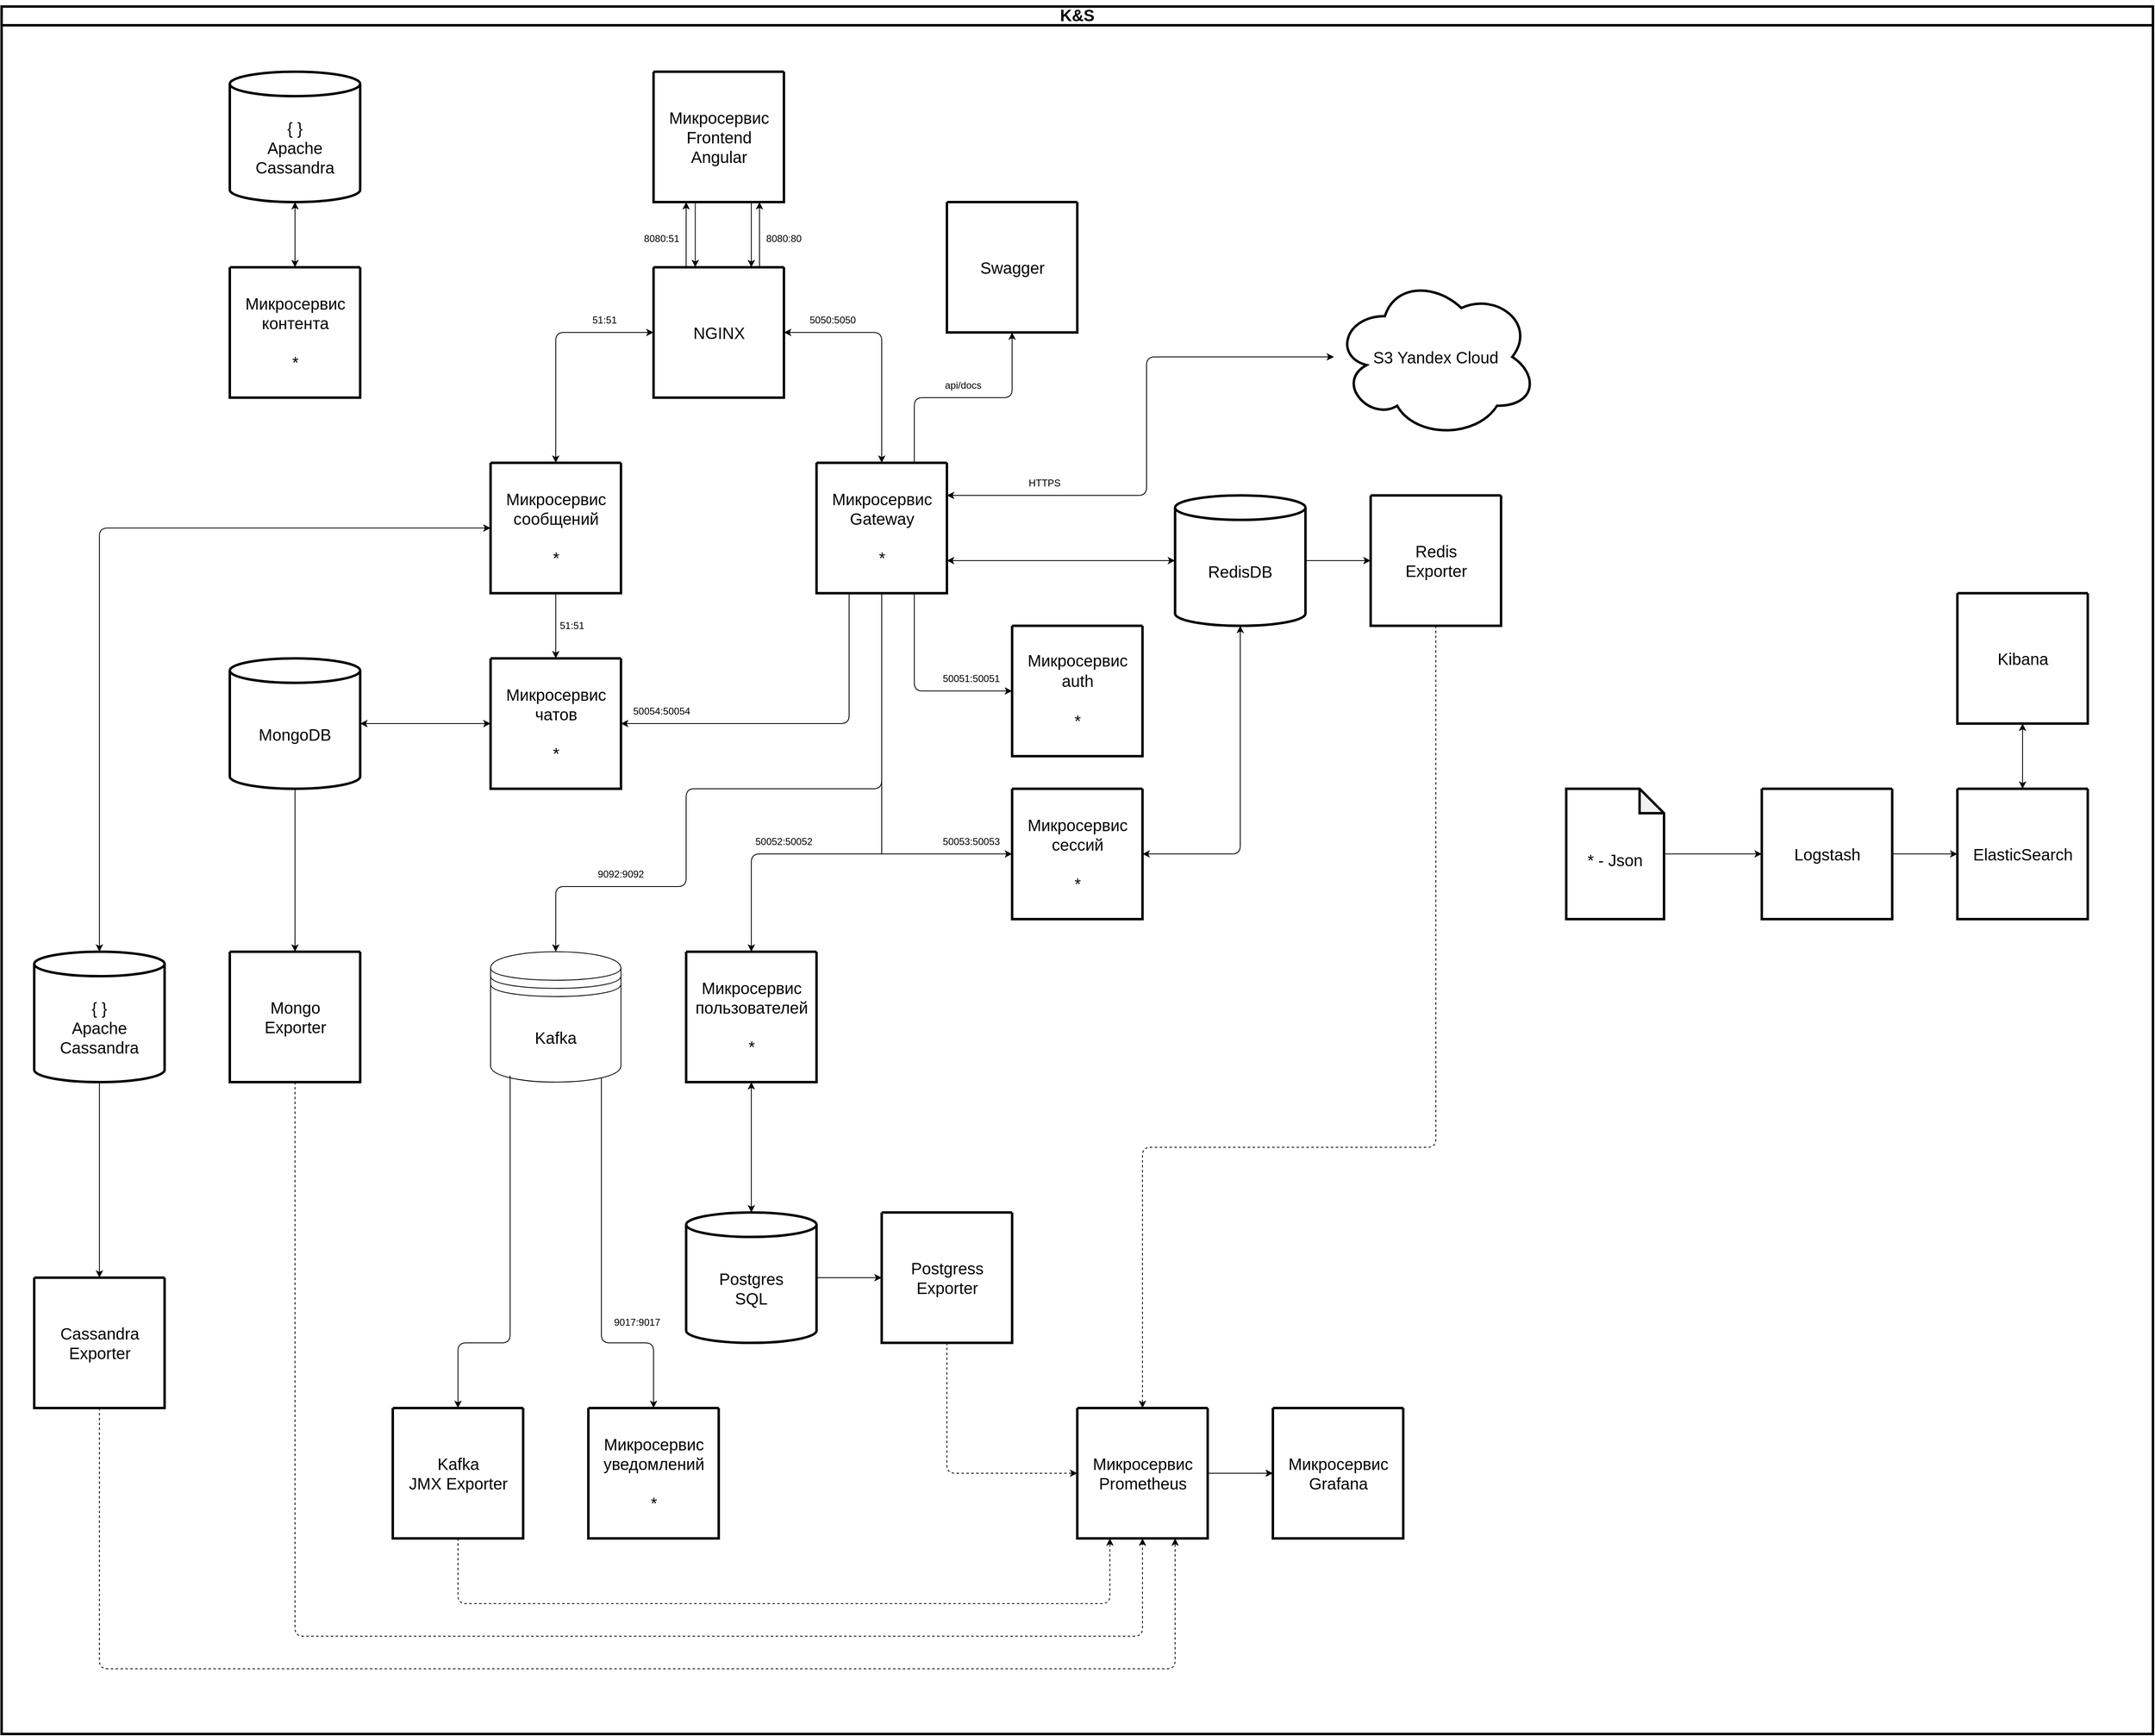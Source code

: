 <mxfile>
    <diagram id="F9RuldsObmJXAy2QWL_w" name="Page-1">
        <mxGraphModel dx="1304" dy="787" grid="1" gridSize="10" guides="1" tooltips="1" connect="1" arrows="1" fold="1" page="1" pageScale="1" pageWidth="2720" pageHeight="2200" math="0" shadow="0">
            <root>
                <mxCell id="0"/>
                <mxCell id="1" parent="0"/>
                <mxCell id="5" value="&lt;p style=&quot;line-height: 100%;&quot;&gt;&lt;font style=&quot;font-size: 20px;&quot;&gt;K&amp;amp;S&lt;/font&gt;&lt;/p&gt;" style="swimlane;whiteSpace=wrap;html=1;spacing=2;fontStyle=1;strokeWidth=3;movable=0;resizable=0;rotatable=0;deletable=0;editable=0;connectable=0;" parent="1" vertex="1">
                    <mxGeometry x="40" y="40" width="2640" height="2120" as="geometry">
                        <mxRectangle x="40" y="40" width="80" height="50" as="alternateBounds"/>
                    </mxGeometry>
                </mxCell>
                <mxCell id="43" value="" style="swimlane;startSize=0;strokeWidth=3;fontSize=20;" parent="5" vertex="1">
                    <mxGeometry x="800" y="80" width="160" height="160" as="geometry"/>
                </mxCell>
                <mxCell id="49" value="Микросервис&lt;br&gt;Frontend&lt;br&gt;Angular" style="text;html=1;align=center;verticalAlign=middle;resizable=0;points=[];autosize=1;strokeColor=none;fillColor=none;fontSize=20;" parent="43" vertex="1">
                    <mxGeometry x="5" y="35" width="150" height="90" as="geometry"/>
                </mxCell>
                <mxCell id="37" value="" style="swimlane;startSize=0;fontSize=20;strokeWidth=3;" parent="5" vertex="1">
                    <mxGeometry x="800" y="320" width="160" height="160" as="geometry">
                        <mxRectangle x="240" y="290" width="50" height="40" as="alternateBounds"/>
                    </mxGeometry>
                </mxCell>
                <mxCell id="38" value="NGINX" style="text;html=1;align=center;verticalAlign=middle;resizable=0;points=[];autosize=1;strokeColor=none;fillColor=none;fontSize=20;" parent="37" vertex="1">
                    <mxGeometry x="35" y="60" width="90" height="40" as="geometry"/>
                </mxCell>
                <mxCell id="22" value="" style="swimlane;startSize=0;strokeWidth=3;fontSize=16;" parent="5" vertex="1">
                    <mxGeometry x="600" y="560" width="160" height="160" as="geometry"/>
                </mxCell>
                <mxCell id="11" value="Микросервис&lt;br style=&quot;font-size: 20px;&quot;&gt;сообщений&lt;br&gt;&lt;br&gt;*" style="text;html=1;align=center;verticalAlign=middle;resizable=0;points=[];autosize=1;strokeColor=none;fillColor=none;fontSize=20;" parent="22" vertex="1">
                    <mxGeometry x="5" y="25" width="150" height="110" as="geometry"/>
                </mxCell>
                <mxCell id="20" value="" style="swimlane;startSize=0;strokeWidth=3;fontSize=16;" parent="5" vertex="1">
                    <mxGeometry x="600" y="800" width="160" height="160" as="geometry"/>
                </mxCell>
                <mxCell id="10" value="Микросервис&lt;br style=&quot;font-size: 20px;&quot;&gt;чатов&lt;br&gt;&lt;br&gt;*" style="text;html=1;align=center;verticalAlign=middle;resizable=0;points=[];autosize=1;strokeColor=none;fillColor=none;fontSize=20;" parent="20" vertex="1">
                    <mxGeometry x="5" y="25" width="150" height="110" as="geometry"/>
                </mxCell>
                <mxCell id="26" value="" style="swimlane;startSize=0;fontSize=20;strokeWidth=3;" parent="5" vertex="1">
                    <mxGeometry x="1000" y="560" width="160" height="160" as="geometry">
                        <mxRectangle x="240" y="290" width="50" height="40" as="alternateBounds"/>
                    </mxGeometry>
                </mxCell>
                <mxCell id="14" value="&lt;font style=&quot;font-size: 20px;&quot;&gt;Микросервис&lt;br&gt;Gateway&lt;br&gt;&lt;br&gt;*&lt;br&gt;&lt;/font&gt;" style="text;html=1;align=center;verticalAlign=middle;resizable=0;points=[];autosize=1;strokeColor=none;fillColor=none;fontSize=20;" parent="26" vertex="1">
                    <mxGeometry x="5" y="25" width="150" height="110" as="geometry"/>
                </mxCell>
                <mxCell id="24" value="" style="swimlane;startSize=0;strokeWidth=3;fontSize=16;" parent="5" vertex="1">
                    <mxGeometry x="720" y="1720" width="160" height="160" as="geometry"/>
                </mxCell>
                <mxCell id="12" value="&lt;font style=&quot;font-size: 20px;&quot;&gt;Микросервис&lt;br style=&quot;&quot;&gt;уведомлений&lt;br&gt;&lt;br&gt;*&lt;br&gt;&lt;/font&gt;" style="text;html=1;align=center;verticalAlign=middle;resizable=0;points=[];autosize=1;strokeColor=none;fillColor=none;fontSize=20;" parent="24" vertex="1">
                    <mxGeometry x="5" y="25" width="150" height="110" as="geometry"/>
                </mxCell>
                <mxCell id="25" value="" style="swimlane;startSize=0;strokeWidth=3;fontSize=16;" parent="5" vertex="1">
                    <mxGeometry x="1240" y="760" width="160" height="160" as="geometry"/>
                </mxCell>
                <mxCell id="13" value="&lt;font style=&quot;font-size: 20px;&quot;&gt;Микросервис&lt;br style=&quot;&quot;&gt;auth&lt;br&gt;&lt;br&gt;*&lt;br&gt;&lt;/font&gt;" style="text;html=1;align=center;verticalAlign=middle;resizable=0;points=[];autosize=1;strokeColor=none;fillColor=none;fontSize=18;" parent="25" vertex="1">
                    <mxGeometry x="5" y="25" width="150" height="110" as="geometry"/>
                </mxCell>
                <mxCell id="29" value="" style="swimlane;startSize=0;fontSize=20;strokeWidth=3;" parent="5" vertex="1">
                    <mxGeometry x="840" y="1160" width="160" height="160" as="geometry">
                        <mxRectangle x="240" y="290" width="50" height="40" as="alternateBounds"/>
                    </mxGeometry>
                </mxCell>
                <mxCell id="30" value="&lt;font style=&quot;font-size: 20px;&quot;&gt;Микросервис &lt;br style=&quot;font-size: 20px;&quot;&gt;пользователей&lt;br&gt;&lt;br&gt;*&lt;br&gt;&lt;/font&gt;" style="text;html=1;align=center;verticalAlign=middle;resizable=0;points=[];autosize=1;strokeColor=none;fillColor=none;fontSize=20;" parent="29" vertex="1">
                    <mxGeometry y="25" width="160" height="110" as="geometry"/>
                </mxCell>
                <mxCell id="8" value="" style="swimlane;startSize=0;fontSize=20;strokeWidth=3;" parent="5" vertex="1">
                    <mxGeometry x="1240" y="960" width="160" height="160" as="geometry">
                        <mxRectangle x="240" y="290" width="50" height="40" as="alternateBounds"/>
                    </mxGeometry>
                </mxCell>
                <mxCell id="15" value="&lt;font style=&quot;font-size: 20px;&quot;&gt;Микросервис &lt;br style=&quot;font-size: 20px;&quot;&gt;сессий&lt;br&gt;&lt;br&gt;*&lt;br&gt;&lt;/font&gt;" style="text;html=1;align=center;verticalAlign=middle;resizable=0;points=[];autosize=1;strokeColor=none;fillColor=none;fontSize=20;" parent="8" vertex="1">
                    <mxGeometry x="5" y="25" width="150" height="110" as="geometry"/>
                </mxCell>
                <mxCell id="85" value="" style="endArrow=classic;startArrow=classic;html=1;shadow=0;" parent="5" source="29" target="8" edge="1">
                    <mxGeometry width="50" height="50" relative="1" as="geometry">
                        <mxPoint x="1090" y="1010" as="sourcePoint"/>
                        <mxPoint x="1140" y="960" as="targetPoint"/>
                        <Array as="points">
                            <mxPoint x="920" y="1040"/>
                        </Array>
                    </mxGeometry>
                </mxCell>
                <mxCell id="86" value="" style="endArrow=classic;html=1;shadow=0;exitX=0.75;exitY=1;exitDx=0;exitDy=0;" parent="5" source="26" target="25" edge="1">
                    <mxGeometry width="50" height="50" relative="1" as="geometry">
                        <mxPoint x="1080" y="720" as="sourcePoint"/>
                        <mxPoint x="1140" y="860" as="targetPoint"/>
                        <Array as="points">
                            <mxPoint x="1120" y="840"/>
                        </Array>
                    </mxGeometry>
                </mxCell>
                <mxCell id="87" value="" style="endArrow=classic;html=1;shadow=0;exitX=0.25;exitY=1;exitDx=0;exitDy=0;" parent="5" source="26" target="20" edge="1">
                    <mxGeometry width="50" height="50" relative="1" as="geometry">
                        <mxPoint x="1090" y="810" as="sourcePoint"/>
                        <mxPoint x="1140" y="760" as="targetPoint"/>
                        <Array as="points">
                            <mxPoint x="1040" y="880"/>
                            <mxPoint x="880" y="880"/>
                        </Array>
                    </mxGeometry>
                </mxCell>
                <mxCell id="88" value="" style="endArrow=classic;html=1;shadow=0;" parent="5" source="22" target="20" edge="1">
                    <mxGeometry width="50" height="50" relative="1" as="geometry">
                        <mxPoint x="1090" y="810" as="sourcePoint"/>
                        <mxPoint x="1140" y="760" as="targetPoint"/>
                    </mxGeometry>
                </mxCell>
                <mxCell id="89" value="" style="endArrow=classic;startArrow=classic;html=1;shadow=0;" parent="5" source="22" target="37" edge="1">
                    <mxGeometry width="50" height="50" relative="1" as="geometry">
                        <mxPoint x="1090" y="610" as="sourcePoint"/>
                        <mxPoint x="1140" y="560" as="targetPoint"/>
                        <Array as="points">
                            <mxPoint x="680" y="400"/>
                        </Array>
                    </mxGeometry>
                </mxCell>
                <mxCell id="90" value="" style="endArrow=classic;startArrow=classic;html=1;shadow=0;" parent="5" source="37" target="26" edge="1">
                    <mxGeometry width="50" height="50" relative="1" as="geometry">
                        <mxPoint x="1090" y="610" as="sourcePoint"/>
                        <mxPoint x="1140" y="560" as="targetPoint"/>
                        <Array as="points">
                            <mxPoint x="1080" y="400"/>
                        </Array>
                    </mxGeometry>
                </mxCell>
                <mxCell id="91" value="" style="endArrow=classic;html=1;shadow=0;entryX=0.25;entryY=1;entryDx=0;entryDy=0;exitX=0.25;exitY=0;exitDx=0;exitDy=0;" parent="5" source="37" target="43" edge="1">
                    <mxGeometry width="50" height="50" relative="1" as="geometry">
                        <mxPoint x="1090" y="410" as="sourcePoint"/>
                        <mxPoint x="1140" y="360" as="targetPoint"/>
                    </mxGeometry>
                </mxCell>
                <mxCell id="92" value="" style="endArrow=classic;html=1;shadow=0;exitX=0.75;exitY=1;exitDx=0;exitDy=0;entryX=0.75;entryY=0;entryDx=0;entryDy=0;" parent="5" source="43" target="37" edge="1">
                    <mxGeometry width="50" height="50" relative="1" as="geometry">
                        <mxPoint x="1090" y="410" as="sourcePoint"/>
                        <mxPoint x="1140" y="360" as="targetPoint"/>
                    </mxGeometry>
                </mxCell>
                <mxCell id="93" value="" style="endArrow=classic;html=1;shadow=0;exitX=0.32;exitY=0.999;exitDx=0;exitDy=0;exitPerimeter=0;entryX=0.32;entryY=-0.001;entryDx=0;entryDy=0;entryPerimeter=0;endSize=6;spacing=2;" parent="5" source="43" target="37" edge="1">
                    <mxGeometry width="50" height="50" relative="1" as="geometry">
                        <mxPoint x="880" y="310" as="sourcePoint"/>
                        <mxPoint x="930" y="260" as="targetPoint"/>
                    </mxGeometry>
                </mxCell>
                <mxCell id="95" value="" style="endArrow=classic;html=1;shadow=0;entryX=0.25;entryY=1;entryDx=0;entryDy=0;exitX=0.25;exitY=0;exitDx=0;exitDy=0;" parent="5" edge="1">
                    <mxGeometry width="50" height="50" relative="1" as="geometry">
                        <mxPoint x="930" y="320" as="sourcePoint"/>
                        <mxPoint x="930" y="240" as="targetPoint"/>
                    </mxGeometry>
                </mxCell>
                <mxCell id="96" value="8080:51" style="text;html=1;strokeColor=none;fillColor=none;align=center;verticalAlign=middle;whiteSpace=wrap;rounded=0;" parent="5" vertex="1">
                    <mxGeometry x="780" y="270" width="60" height="30" as="geometry"/>
                </mxCell>
                <mxCell id="97" value="8080:80" style="text;html=1;strokeColor=none;fillColor=none;align=center;verticalAlign=middle;whiteSpace=wrap;rounded=0;" parent="5" vertex="1">
                    <mxGeometry x="930" y="270" width="60" height="30" as="geometry"/>
                </mxCell>
                <mxCell id="98" value="51:51" style="text;html=1;strokeColor=none;fillColor=none;align=center;verticalAlign=middle;whiteSpace=wrap;rounded=0;" parent="5" vertex="1">
                    <mxGeometry x="710" y="370" width="60" height="30" as="geometry"/>
                </mxCell>
                <mxCell id="99" value="5050:5050" style="text;html=1;strokeColor=none;fillColor=none;align=center;verticalAlign=middle;whiteSpace=wrap;rounded=0;" parent="5" vertex="1">
                    <mxGeometry x="990" y="370" width="60" height="30" as="geometry"/>
                </mxCell>
                <mxCell id="100" value="51:51" style="text;html=1;strokeColor=none;fillColor=none;align=center;verticalAlign=middle;whiteSpace=wrap;rounded=0;" parent="5" vertex="1">
                    <mxGeometry x="670" y="745" width="60" height="30" as="geometry"/>
                </mxCell>
                <mxCell id="101" value="50054:50054" style="text;html=1;strokeColor=none;fillColor=none;align=center;verticalAlign=middle;whiteSpace=wrap;rounded=0;" parent="5" vertex="1">
                    <mxGeometry x="780" y="850" width="60" height="30" as="geometry"/>
                </mxCell>
                <mxCell id="102" value="50051:50051" style="text;html=1;strokeColor=none;fillColor=none;align=center;verticalAlign=middle;whiteSpace=wrap;rounded=0;" parent="5" vertex="1">
                    <mxGeometry x="1160" y="810" width="60" height="30" as="geometry"/>
                </mxCell>
                <mxCell id="103" value="50053:50053" style="text;html=1;strokeColor=none;fillColor=none;align=center;verticalAlign=middle;whiteSpace=wrap;rounded=0;" parent="5" vertex="1">
                    <mxGeometry x="1160" y="1010" width="60" height="30" as="geometry"/>
                </mxCell>
                <mxCell id="105" value="50052:50052" style="text;html=1;strokeColor=none;fillColor=none;align=center;verticalAlign=middle;whiteSpace=wrap;rounded=0;" parent="5" vertex="1">
                    <mxGeometry x="930" y="1010" width="60" height="30" as="geometry"/>
                </mxCell>
                <mxCell id="33" value="&lt;font style=&quot;font-size: 20px;&quot;&gt;RedisDB&lt;/font&gt;" style="shape=cylinder3;whiteSpace=wrap;html=1;boundedLbl=1;backgroundOutline=1;size=15;strokeWidth=3;fontSize=16;" parent="5" vertex="1">
                    <mxGeometry x="1440" y="600" width="160" height="160" as="geometry"/>
                </mxCell>
                <mxCell id="34" value="&lt;font style=&quot;font-size: 20px;&quot;&gt;MongoDB&lt;/font&gt;" style="shape=cylinder3;whiteSpace=wrap;html=1;boundedLbl=1;backgroundOutline=1;size=15;strokeWidth=3;fontSize=16;" parent="5" vertex="1">
                    <mxGeometry x="280" y="800" width="160" height="160" as="geometry"/>
                </mxCell>
                <mxCell id="35" value="&lt;font style=&quot;font-size: 20px;&quot;&gt;{ }&lt;br&gt;Apache&lt;br&gt;Cassandra&lt;/font&gt;" style="shape=cylinder3;whiteSpace=wrap;html=1;boundedLbl=1;backgroundOutline=1;size=15;strokeWidth=3;fontSize=16;" parent="5" vertex="1">
                    <mxGeometry x="40" y="1160" width="160" height="160" as="geometry"/>
                </mxCell>
                <mxCell id="36" value="&lt;font style=&quot;font-size: 20px;&quot;&gt;Postgres&lt;br&gt;SQL&lt;/font&gt;" style="shape=cylinder3;whiteSpace=wrap;html=1;boundedLbl=1;backgroundOutline=1;size=15;strokeWidth=3;fontSize=16;" parent="5" vertex="1">
                    <mxGeometry x="840" y="1480" width="160" height="160" as="geometry"/>
                </mxCell>
                <mxCell id="39" value="S3 Yandex Cloud" style="ellipse;shape=cloud;whiteSpace=wrap;html=1;strokeWidth=3;fontSize=20;" parent="5" vertex="1">
                    <mxGeometry x="1635" y="330" width="250" height="200" as="geometry"/>
                </mxCell>
                <mxCell id="44" value="" style="swimlane;startSize=0;strokeWidth=3;fontSize=20;" parent="5" vertex="1">
                    <mxGeometry x="1560" y="1720" width="160" height="160" as="geometry"/>
                </mxCell>
                <mxCell id="47" value="&lt;font style=&quot;font-size: 20px;&quot;&gt;Микросервис&lt;br&gt;Grafana&lt;br&gt;&lt;/font&gt;" style="text;html=1;align=center;verticalAlign=middle;resizable=0;points=[];autosize=1;strokeColor=none;fillColor=none;fontSize=20;" parent="44" vertex="1">
                    <mxGeometry x="5" y="50" width="150" height="60" as="geometry"/>
                </mxCell>
                <mxCell id="45" value="" style="swimlane;startSize=0;strokeWidth=3;fontSize=20;" parent="5" vertex="1">
                    <mxGeometry x="1320" y="1720" width="160" height="160" as="geometry"/>
                </mxCell>
                <mxCell id="48" value="&lt;font style=&quot;font-size: 20px;&quot;&gt;Микросервис&lt;br&gt;Prometheus&lt;/font&gt;" style="text;html=1;align=center;verticalAlign=middle;resizable=0;points=[];autosize=1;strokeColor=none;fillColor=none;fontSize=20;" parent="45" vertex="1">
                    <mxGeometry x="5" y="50" width="150" height="60" as="geometry"/>
                </mxCell>
                <mxCell id="52" value="" style="swimlane;startSize=0;strokeWidth=3;fontSize=20;" parent="5" vertex="1">
                    <mxGeometry x="1080" y="1480" width="160" height="160" as="geometry"/>
                </mxCell>
                <mxCell id="53" value="Postgress&lt;br&gt;Exporter" style="text;html=1;align=center;verticalAlign=middle;resizable=0;points=[];autosize=1;strokeColor=none;fillColor=none;fontSize=20;" parent="52" vertex="1">
                    <mxGeometry x="25" y="50" width="110" height="60" as="geometry"/>
                </mxCell>
                <mxCell id="54" value="" style="swimlane;startSize=0;strokeWidth=3;fontSize=20;" parent="5" vertex="1">
                    <mxGeometry x="280" y="1160" width="160" height="160" as="geometry"/>
                </mxCell>
                <mxCell id="55" value="&lt;font style=&quot;font-size: 20px;&quot;&gt;Mongo&lt;br&gt;Exporter&lt;br&gt;&lt;/font&gt;" style="text;html=1;align=center;verticalAlign=middle;resizable=0;points=[];autosize=1;strokeColor=none;fillColor=none;fontSize=20;" parent="54" vertex="1">
                    <mxGeometry x="30" y="50" width="100" height="60" as="geometry"/>
                </mxCell>
                <mxCell id="56" value="" style="swimlane;startSize=0;strokeWidth=3;fontSize=20;" parent="5" vertex="1">
                    <mxGeometry x="40" y="1560" width="160" height="160" as="geometry"/>
                </mxCell>
                <mxCell id="57" value="Cassandra&lt;br&gt;Exporter" style="text;html=1;align=center;verticalAlign=middle;resizable=0;points=[];autosize=1;strokeColor=none;fillColor=none;fontSize=20;" parent="56" vertex="1">
                    <mxGeometry x="20" y="50" width="120" height="60" as="geometry"/>
                </mxCell>
                <mxCell id="65" value="" style="swimlane;startSize=0;strokeWidth=3;fontSize=20;" parent="5" vertex="1">
                    <mxGeometry x="2400" y="960" width="160" height="160" as="geometry"/>
                </mxCell>
                <mxCell id="66" value="&lt;font style=&quot;font-size: 20px;&quot;&gt;ElasticSearch&lt;br&gt;&lt;/font&gt;" style="text;html=1;align=center;verticalAlign=middle;resizable=0;points=[];autosize=1;strokeColor=none;fillColor=none;fontSize=20;" parent="65" vertex="1">
                    <mxGeometry x="5" y="60" width="150" height="40" as="geometry"/>
                </mxCell>
                <mxCell id="67" value="" style="swimlane;startSize=0;strokeWidth=3;fontSize=20;" parent="5" vertex="1">
                    <mxGeometry x="480" y="1720" width="160" height="160" as="geometry"/>
                </mxCell>
                <mxCell id="68" value="&lt;font style=&quot;font-size: 20px;&quot;&gt;Kafka&lt;br&gt;JMX Exporter&lt;br&gt;&lt;/font&gt;" style="text;html=1;align=center;verticalAlign=middle;resizable=0;points=[];autosize=1;strokeColor=none;fillColor=none;fontSize=20;" parent="67" vertex="1">
                    <mxGeometry x="10" y="50" width="140" height="60" as="geometry"/>
                </mxCell>
                <mxCell id="69" value="" style="swimlane;startSize=0;strokeWidth=3;fontSize=20;" parent="5" vertex="1">
                    <mxGeometry x="2160" y="960" width="160" height="160" as="geometry"/>
                </mxCell>
                <mxCell id="70" value="&lt;font style=&quot;font-size: 20px;&quot;&gt;Logstash&lt;br&gt;&lt;/font&gt;" style="text;html=1;align=center;verticalAlign=middle;resizable=0;points=[];autosize=1;strokeColor=none;fillColor=none;fontSize=20;" parent="69" vertex="1">
                    <mxGeometry x="30" y="60" width="100" height="40" as="geometry"/>
                </mxCell>
                <mxCell id="71" value="" style="swimlane;startSize=0;strokeWidth=3;fontSize=20;" parent="5" vertex="1">
                    <mxGeometry x="2400" y="720" width="160" height="160" as="geometry"/>
                </mxCell>
                <mxCell id="72" value="&lt;font style=&quot;font-size: 20px;&quot;&gt;Kibana&lt;br&gt;&lt;/font&gt;" style="text;html=1;align=center;verticalAlign=middle;resizable=0;points=[];autosize=1;strokeColor=none;fillColor=none;fontSize=20;" parent="71" vertex="1">
                    <mxGeometry x="35" y="60" width="90" height="40" as="geometry"/>
                </mxCell>
                <mxCell id="106" value="" style="endArrow=classic;startArrow=classic;html=1;shadow=0;endSize=6;exitX=1;exitY=0.25;exitDx=0;exitDy=0;" parent="5" source="26" target="39" edge="1">
                    <mxGeometry width="50" height="50" relative="1" as="geometry">
                        <mxPoint x="1360" y="540" as="sourcePoint"/>
                        <mxPoint x="1410" y="490" as="targetPoint"/>
                        <Array as="points">
                            <mxPoint x="1405" y="600"/>
                            <mxPoint x="1405" y="430"/>
                        </Array>
                    </mxGeometry>
                </mxCell>
                <mxCell id="107" value="HTTPS" style="text;html=1;strokeColor=none;fillColor=none;align=center;verticalAlign=middle;whiteSpace=wrap;rounded=0;" parent="5" vertex="1">
                    <mxGeometry x="1250" y="570" width="60" height="30" as="geometry"/>
                </mxCell>
                <mxCell id="108" value="" style="endArrow=classic;startArrow=classic;html=1;shadow=0;endSize=6;" parent="5" source="36" target="29" edge="1">
                    <mxGeometry width="50" height="50" relative="1" as="geometry">
                        <mxPoint x="1260" y="1340" as="sourcePoint"/>
                        <mxPoint x="1310" y="1290" as="targetPoint"/>
                    </mxGeometry>
                </mxCell>
                <mxCell id="109" value="" style="endArrow=classic;startArrow=classic;html=1;shadow=0;endSize=6;" parent="5" source="34" target="20" edge="1">
                    <mxGeometry width="50" height="50" relative="1" as="geometry">
                        <mxPoint x="550" y="860" as="sourcePoint"/>
                        <mxPoint x="600" y="810" as="targetPoint"/>
                    </mxGeometry>
                </mxCell>
                <mxCell id="110" value="" style="endArrow=classic;startArrow=classic;html=1;shadow=0;endSize=6;" parent="5" source="35" target="22" edge="1">
                    <mxGeometry width="50" height="50" relative="1" as="geometry">
                        <mxPoint x="980" y="1050" as="sourcePoint"/>
                        <mxPoint x="1030" y="1000" as="targetPoint"/>
                        <Array as="points">
                            <mxPoint x="120" y="640"/>
                        </Array>
                    </mxGeometry>
                </mxCell>
                <mxCell id="112" value="" style="endArrow=classic;html=1;" parent="5" source="45" target="44" edge="1">
                    <mxGeometry width="50" height="50" relative="1" as="geometry">
                        <mxPoint x="1610" y="1830" as="sourcePoint"/>
                        <mxPoint x="1660" y="1780" as="targetPoint"/>
                    </mxGeometry>
                </mxCell>
                <mxCell id="114" value="" style="endArrow=classic;html=1;exitX=0.5;exitY=1;exitDx=0;exitDy=0;" parent="5" source="26" target="123" edge="1">
                    <mxGeometry width="50" height="50" relative="1" as="geometry">
                        <mxPoint x="850" y="1050" as="sourcePoint"/>
                        <mxPoint x="680" y="1160" as="targetPoint"/>
                        <Array as="points">
                            <mxPoint x="1080" y="960"/>
                            <mxPoint x="840" y="960"/>
                            <mxPoint x="840" y="1080"/>
                            <mxPoint x="680" y="1080"/>
                        </Array>
                    </mxGeometry>
                </mxCell>
                <mxCell id="115" value="" style="endArrow=classic;html=1;" parent="5" target="24" edge="1">
                    <mxGeometry width="50" height="50" relative="1" as="geometry">
                        <mxPoint x="736" y="1310" as="sourcePoint"/>
                        <mxPoint x="830" y="1470" as="targetPoint"/>
                        <Array as="points">
                            <mxPoint x="736" y="1640"/>
                            <mxPoint x="800" y="1640"/>
                        </Array>
                    </mxGeometry>
                </mxCell>
                <mxCell id="116" value="9092:9092" style="text;html=1;strokeColor=none;fillColor=none;align=center;verticalAlign=middle;whiteSpace=wrap;rounded=0;" parent="5" vertex="1">
                    <mxGeometry x="730" y="1050" width="60" height="30" as="geometry"/>
                </mxCell>
                <mxCell id="117" value="9017:9017" style="text;html=1;strokeColor=none;fillColor=none;align=center;verticalAlign=middle;whiteSpace=wrap;rounded=0;" parent="5" vertex="1">
                    <mxGeometry x="750" y="1600" width="60" height="30" as="geometry"/>
                </mxCell>
                <mxCell id="50" value="" style="swimlane;startSize=0;strokeWidth=3;fontSize=20;" parent="5" vertex="1">
                    <mxGeometry x="1680" y="600" width="160" height="160" as="geometry"/>
                </mxCell>
                <mxCell id="51" value="&lt;font style=&quot;font-size: 20px;&quot;&gt;Redis&lt;br&gt;Exporter&lt;br&gt;&lt;/font&gt;" style="text;html=1;align=center;verticalAlign=middle;resizable=0;points=[];autosize=1;strokeColor=none;fillColor=none;fontSize=20;" parent="50" vertex="1">
                    <mxGeometry x="30" y="50" width="100" height="60" as="geometry"/>
                </mxCell>
                <mxCell id="118" value="" style="endArrow=classic;html=1;" parent="5" source="33" target="50" edge="1">
                    <mxGeometry width="50" height="50" relative="1" as="geometry">
                        <mxPoint x="1800" y="930" as="sourcePoint"/>
                        <mxPoint x="1850" y="880" as="targetPoint"/>
                    </mxGeometry>
                </mxCell>
                <mxCell id="119" value="" style="endArrow=classic;html=1;" parent="5" source="36" target="52" edge="1">
                    <mxGeometry width="50" height="50" relative="1" as="geometry">
                        <mxPoint x="1200" y="1400" as="sourcePoint"/>
                        <mxPoint x="1250" y="1350" as="targetPoint"/>
                    </mxGeometry>
                </mxCell>
                <mxCell id="120" value="" style="endArrow=classic;startArrow=classic;html=1;exitX=1;exitY=0.75;exitDx=0;exitDy=0;" parent="5" source="26" target="33" edge="1">
                    <mxGeometry width="50" height="50" relative="1" as="geometry">
                        <mxPoint x="1040" y="760" as="sourcePoint"/>
                        <mxPoint x="1090" y="710" as="targetPoint"/>
                    </mxGeometry>
                </mxCell>
                <mxCell id="121" value="" style="endArrow=classic;html=1;" parent="5" source="34" target="54" edge="1">
                    <mxGeometry width="50" height="50" relative="1" as="geometry">
                        <mxPoint x="420" y="1030" as="sourcePoint"/>
                        <mxPoint x="470" y="980" as="targetPoint"/>
                    </mxGeometry>
                </mxCell>
                <mxCell id="122" value="" style="endArrow=classic;html=1;" parent="5" source="35" target="56" edge="1">
                    <mxGeometry width="50" height="50" relative="1" as="geometry">
                        <mxPoint x="60" y="1370" as="sourcePoint"/>
                        <mxPoint x="110" y="1320" as="targetPoint"/>
                    </mxGeometry>
                </mxCell>
                <mxCell id="123" value="&lt;span style=&quot;font-size: 20px;&quot;&gt;Kafka&lt;/span&gt;" style="shape=datastore;whiteSpace=wrap;html=1;" parent="5" vertex="1">
                    <mxGeometry x="600" y="1160" width="160" height="160" as="geometry"/>
                </mxCell>
                <mxCell id="125" value="" style="endArrow=classic;html=1;entryX=0.5;entryY=0;entryDx=0;entryDy=0;exitX=0.15;exitY=0.95;exitDx=0;exitDy=0;exitPerimeter=0;" parent="5" source="123" target="67" edge="1">
                    <mxGeometry width="50" height="50" relative="1" as="geometry">
                        <mxPoint x="630" y="1330" as="sourcePoint"/>
                        <mxPoint x="990" y="1470" as="targetPoint"/>
                        <Array as="points">
                            <mxPoint x="624" y="1640"/>
                            <mxPoint x="560" y="1640"/>
                        </Array>
                    </mxGeometry>
                </mxCell>
                <mxCell id="129" value="" style="endArrow=classic;html=1;exitX=0.5;exitY=1;exitDx=0;exitDy=0;dashed=1;entryX=0.25;entryY=1;entryDx=0;entryDy=0;" parent="5" source="67" target="45" edge="1">
                    <mxGeometry width="50" height="50" relative="1" as="geometry">
                        <mxPoint x="650" y="1900" as="sourcePoint"/>
                        <mxPoint x="560" y="1960" as="targetPoint"/>
                        <Array as="points">
                            <mxPoint x="560" y="1960"/>
                            <mxPoint x="1360" y="1960"/>
                        </Array>
                    </mxGeometry>
                </mxCell>
                <mxCell id="127" value="" style="endArrow=classic;html=1;dashed=1;entryX=0.5;entryY=1;entryDx=0;entryDy=0;" parent="5" source="54" target="45" edge="1">
                    <mxGeometry width="50" height="50" relative="1" as="geometry">
                        <mxPoint x="690" y="1590" as="sourcePoint"/>
                        <mxPoint x="360" y="2000" as="targetPoint"/>
                        <Array as="points">
                            <mxPoint x="360" y="2000"/>
                            <mxPoint x="1400" y="2000"/>
                        </Array>
                    </mxGeometry>
                </mxCell>
                <mxCell id="128" value="" style="endArrow=classic;html=1;exitX=0.5;exitY=1;exitDx=0;exitDy=0;dashed=1;entryX=0.75;entryY=1;entryDx=0;entryDy=0;" parent="5" source="56" target="45" edge="1">
                    <mxGeometry width="50" height="50" relative="1" as="geometry">
                        <mxPoint x="370" y="1330" as="sourcePoint"/>
                        <mxPoint x="120" y="2040" as="targetPoint"/>
                        <Array as="points">
                            <mxPoint x="120" y="2040"/>
                            <mxPoint x="1440" y="2040"/>
                        </Array>
                    </mxGeometry>
                </mxCell>
                <mxCell id="130" value="" style="endArrow=classic;html=1;dashed=1;exitX=0.5;exitY=1;exitDx=0;exitDy=0;entryX=0;entryY=0.5;entryDx=0;entryDy=0;" parent="5" source="52" target="45" edge="1">
                    <mxGeometry width="50" height="50" relative="1" as="geometry">
                        <mxPoint x="1600" y="1630" as="sourcePoint"/>
                        <mxPoint x="1650" y="1580" as="targetPoint"/>
                        <Array as="points">
                            <mxPoint x="1160" y="1800"/>
                        </Array>
                    </mxGeometry>
                </mxCell>
                <mxCell id="131" value="" style="endArrow=classic;html=1;dashed=1;exitX=0.5;exitY=1;exitDx=0;exitDy=0;entryX=0.5;entryY=0;entryDx=0;entryDy=0;" parent="5" source="50" target="45" edge="1">
                    <mxGeometry width="50" height="50" relative="1" as="geometry">
                        <mxPoint x="1600" y="1060" as="sourcePoint"/>
                        <mxPoint x="1650" y="1010" as="targetPoint"/>
                        <Array as="points">
                            <mxPoint x="1760" y="1400"/>
                            <mxPoint x="1400" y="1400"/>
                        </Array>
                    </mxGeometry>
                </mxCell>
                <mxCell id="132" value="" style="endArrow=classic;startArrow=classic;html=1;" parent="5" source="65" target="71" edge="1">
                    <mxGeometry width="50" height="50" relative="1" as="geometry">
                        <mxPoint x="2110" y="990" as="sourcePoint"/>
                        <mxPoint x="2160" y="940" as="targetPoint"/>
                    </mxGeometry>
                </mxCell>
                <mxCell id="133" value="" style="endArrow=classic;html=1;" parent="5" source="69" target="65" edge="1">
                    <mxGeometry width="50" height="50" relative="1" as="geometry">
                        <mxPoint x="2110" y="990" as="sourcePoint"/>
                        <mxPoint x="2160" y="940" as="targetPoint"/>
                    </mxGeometry>
                </mxCell>
                <mxCell id="134" value="&lt;br style=&quot;font-size: 20px;&quot;&gt;&lt;span style=&quot;font-size: 20px;&quot;&gt;* - Json&lt;/span&gt;" style="shape=note;whiteSpace=wrap;html=1;backgroundOutline=1;darkOpacity=0.05;strokeWidth=3;" parent="5" vertex="1">
                    <mxGeometry x="1920" y="960" width="120" height="160" as="geometry"/>
                </mxCell>
                <mxCell id="135" value="" style="endArrow=classic;html=1;" parent="5" source="134" target="69" edge="1">
                    <mxGeometry width="50" height="50" relative="1" as="geometry">
                        <mxPoint x="2160" y="990" as="sourcePoint"/>
                        <mxPoint x="2210" y="940" as="targetPoint"/>
                    </mxGeometry>
                </mxCell>
                <mxCell id="136" value="" style="swimlane;startSize=0;strokeWidth=3;fontSize=20;" parent="5" vertex="1">
                    <mxGeometry x="1160" y="240" width="160" height="160" as="geometry"/>
                </mxCell>
                <mxCell id="137" value="&lt;font style=&quot;font-size: 20px;&quot;&gt;Swagger&lt;br&gt;&lt;/font&gt;" style="text;html=1;align=center;verticalAlign=middle;resizable=0;points=[];autosize=1;strokeColor=none;fillColor=none;fontSize=20;" parent="136" vertex="1">
                    <mxGeometry x="30" y="60" width="100" height="40" as="geometry"/>
                </mxCell>
                <mxCell id="138" value="" style="endArrow=classic;html=1;exitX=0.75;exitY=0;exitDx=0;exitDy=0;entryX=0.5;entryY=1;entryDx=0;entryDy=0;" parent="5" source="26" target="136" edge="1">
                    <mxGeometry width="50" height="50" relative="1" as="geometry">
                        <mxPoint x="1480" y="460" as="sourcePoint"/>
                        <mxPoint x="1530" y="410" as="targetPoint"/>
                        <Array as="points">
                            <mxPoint x="1120" y="480"/>
                            <mxPoint x="1240" y="480"/>
                        </Array>
                    </mxGeometry>
                </mxCell>
                <mxCell id="231" value="api/docs" style="text;html=1;strokeColor=none;fillColor=none;align=center;verticalAlign=middle;whiteSpace=wrap;rounded=0;" parent="5" vertex="1">
                    <mxGeometry x="1150" y="450" width="60" height="30" as="geometry"/>
                </mxCell>
                <mxCell id="232" value="" style="endArrow=classic;startArrow=classic;html=1;exitX=1;exitY=0.5;exitDx=0;exitDy=0;entryX=0.5;entryY=1;entryDx=0;entryDy=0;entryPerimeter=0;" parent="5" source="8" target="33" edge="1">
                    <mxGeometry width="50" height="50" relative="1" as="geometry">
                        <mxPoint x="1170" y="690" as="sourcePoint"/>
                        <mxPoint x="1450" y="690" as="targetPoint"/>
                        <Array as="points">
                            <mxPoint x="1520" y="1040"/>
                        </Array>
                    </mxGeometry>
                </mxCell>
                <mxCell id="233" value="&lt;font style=&quot;font-size: 20px;&quot;&gt;{ }&lt;br&gt;Apache&lt;br&gt;Cassandra&lt;/font&gt;" style="shape=cylinder3;whiteSpace=wrap;html=1;boundedLbl=1;backgroundOutline=1;size=15;strokeWidth=3;fontSize=16;" vertex="1" parent="5">
                    <mxGeometry x="280" y="80" width="160" height="160" as="geometry"/>
                </mxCell>
                <mxCell id="113" value="" style="endArrow=none;html=1;entryX=0.5;entryY=1;entryDx=0;entryDy=0;" parent="1" target="26" edge="1">
                    <mxGeometry width="50" height="50" relative="1" as="geometry">
                        <mxPoint x="1120" y="1080" as="sourcePoint"/>
                        <mxPoint x="1200" y="1000" as="targetPoint"/>
                    </mxGeometry>
                </mxCell>
                <mxCell id="237" value="" style="swimlane;startSize=0;strokeWidth=3;fontSize=16;" vertex="1" parent="1">
                    <mxGeometry x="320" y="360" width="160" height="160" as="geometry"/>
                </mxCell>
                <mxCell id="238" value="Микросервис&lt;br style=&quot;font-size: 20px;&quot;&gt;контента&lt;br&gt;&lt;br&gt;*" style="text;html=1;align=center;verticalAlign=middle;resizable=0;points=[];autosize=1;strokeColor=none;fillColor=none;fontSize=20;" vertex="1" parent="237">
                    <mxGeometry x="5" y="25" width="150" height="110" as="geometry"/>
                </mxCell>
                <mxCell id="239" value="" style="endArrow=classic;startArrow=classic;html=1;" edge="1" parent="1" source="237" target="233">
                    <mxGeometry width="50" height="50" relative="1" as="geometry">
                        <mxPoint x="700" y="300" as="sourcePoint"/>
                        <mxPoint x="750" y="250" as="targetPoint"/>
                    </mxGeometry>
                </mxCell>
            </root>
        </mxGraphModel>
    </diagram>
</mxfile>